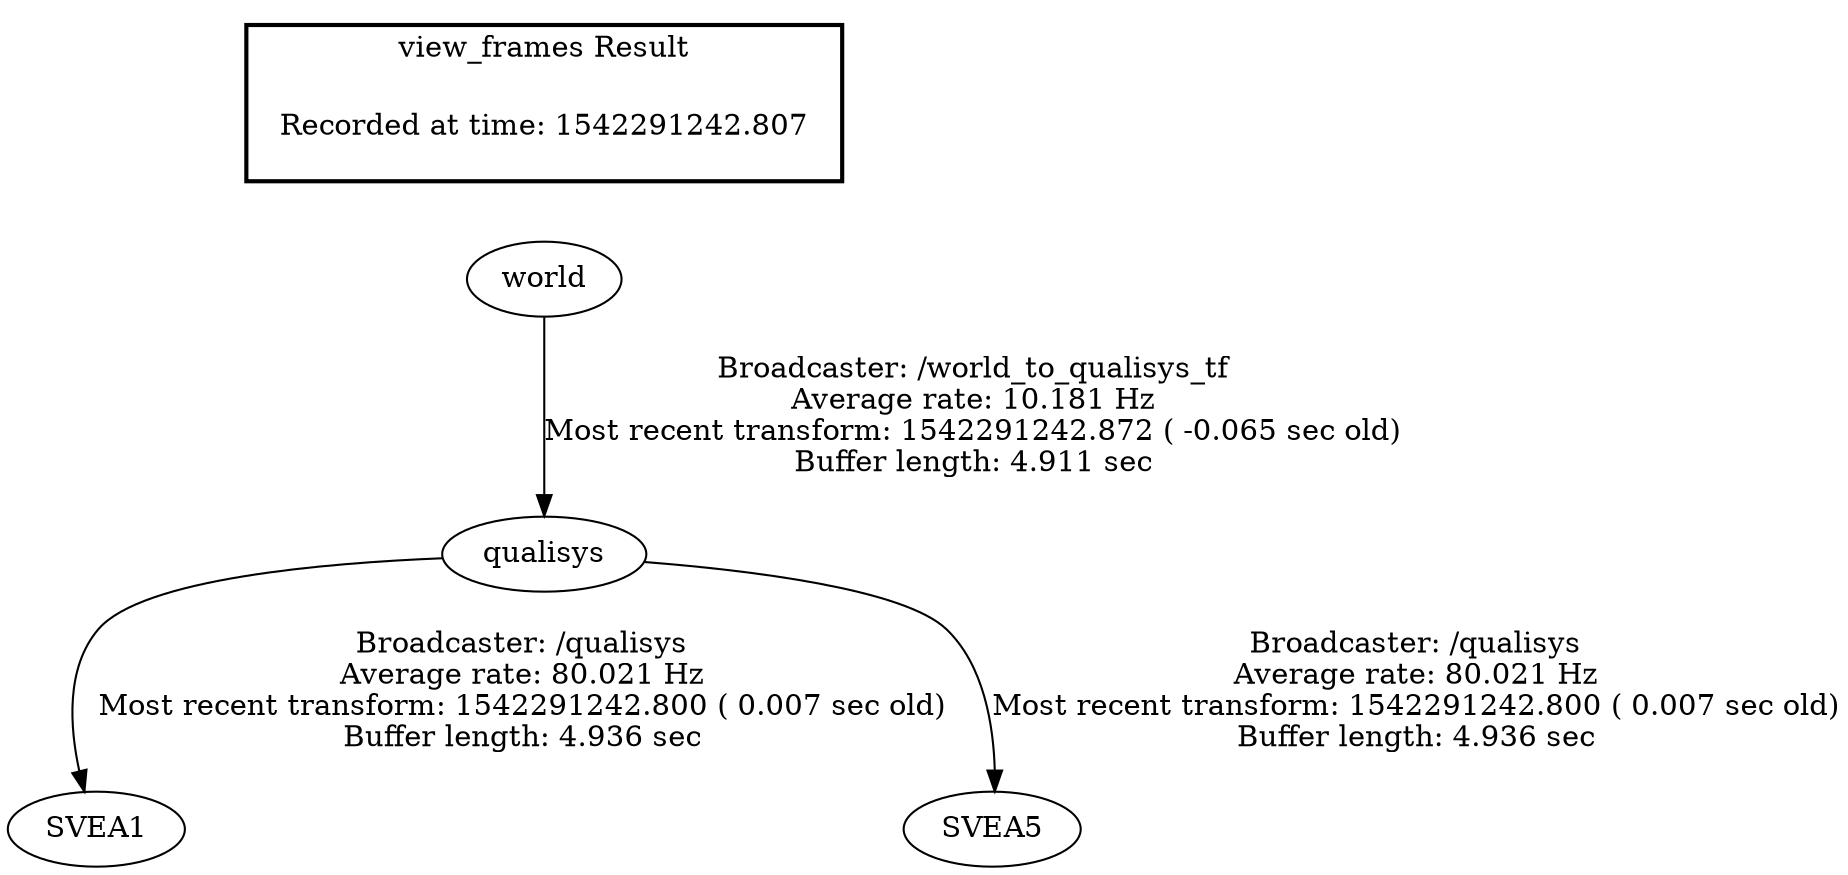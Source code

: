 digraph G {
"world" -> "qualisys"[label="Broadcaster: /world_to_qualisys_tf\nAverage rate: 10.181 Hz\nMost recent transform: 1542291242.872 ( -0.065 sec old)\nBuffer length: 4.911 sec\n"];
"qualisys" -> "SVEA1"[label="Broadcaster: /qualisys\nAverage rate: 80.021 Hz\nMost recent transform: 1542291242.800 ( 0.007 sec old)\nBuffer length: 4.936 sec\n"];
"qualisys" -> "SVEA5"[label="Broadcaster: /qualisys\nAverage rate: 80.021 Hz\nMost recent transform: 1542291242.800 ( 0.007 sec old)\nBuffer length: 4.936 sec\n"];
edge [style=invis];
 subgraph cluster_legend { style=bold; color=black; label ="view_frames Result";
"Recorded at time: 1542291242.807"[ shape=plaintext ] ;
 }->"world";
}